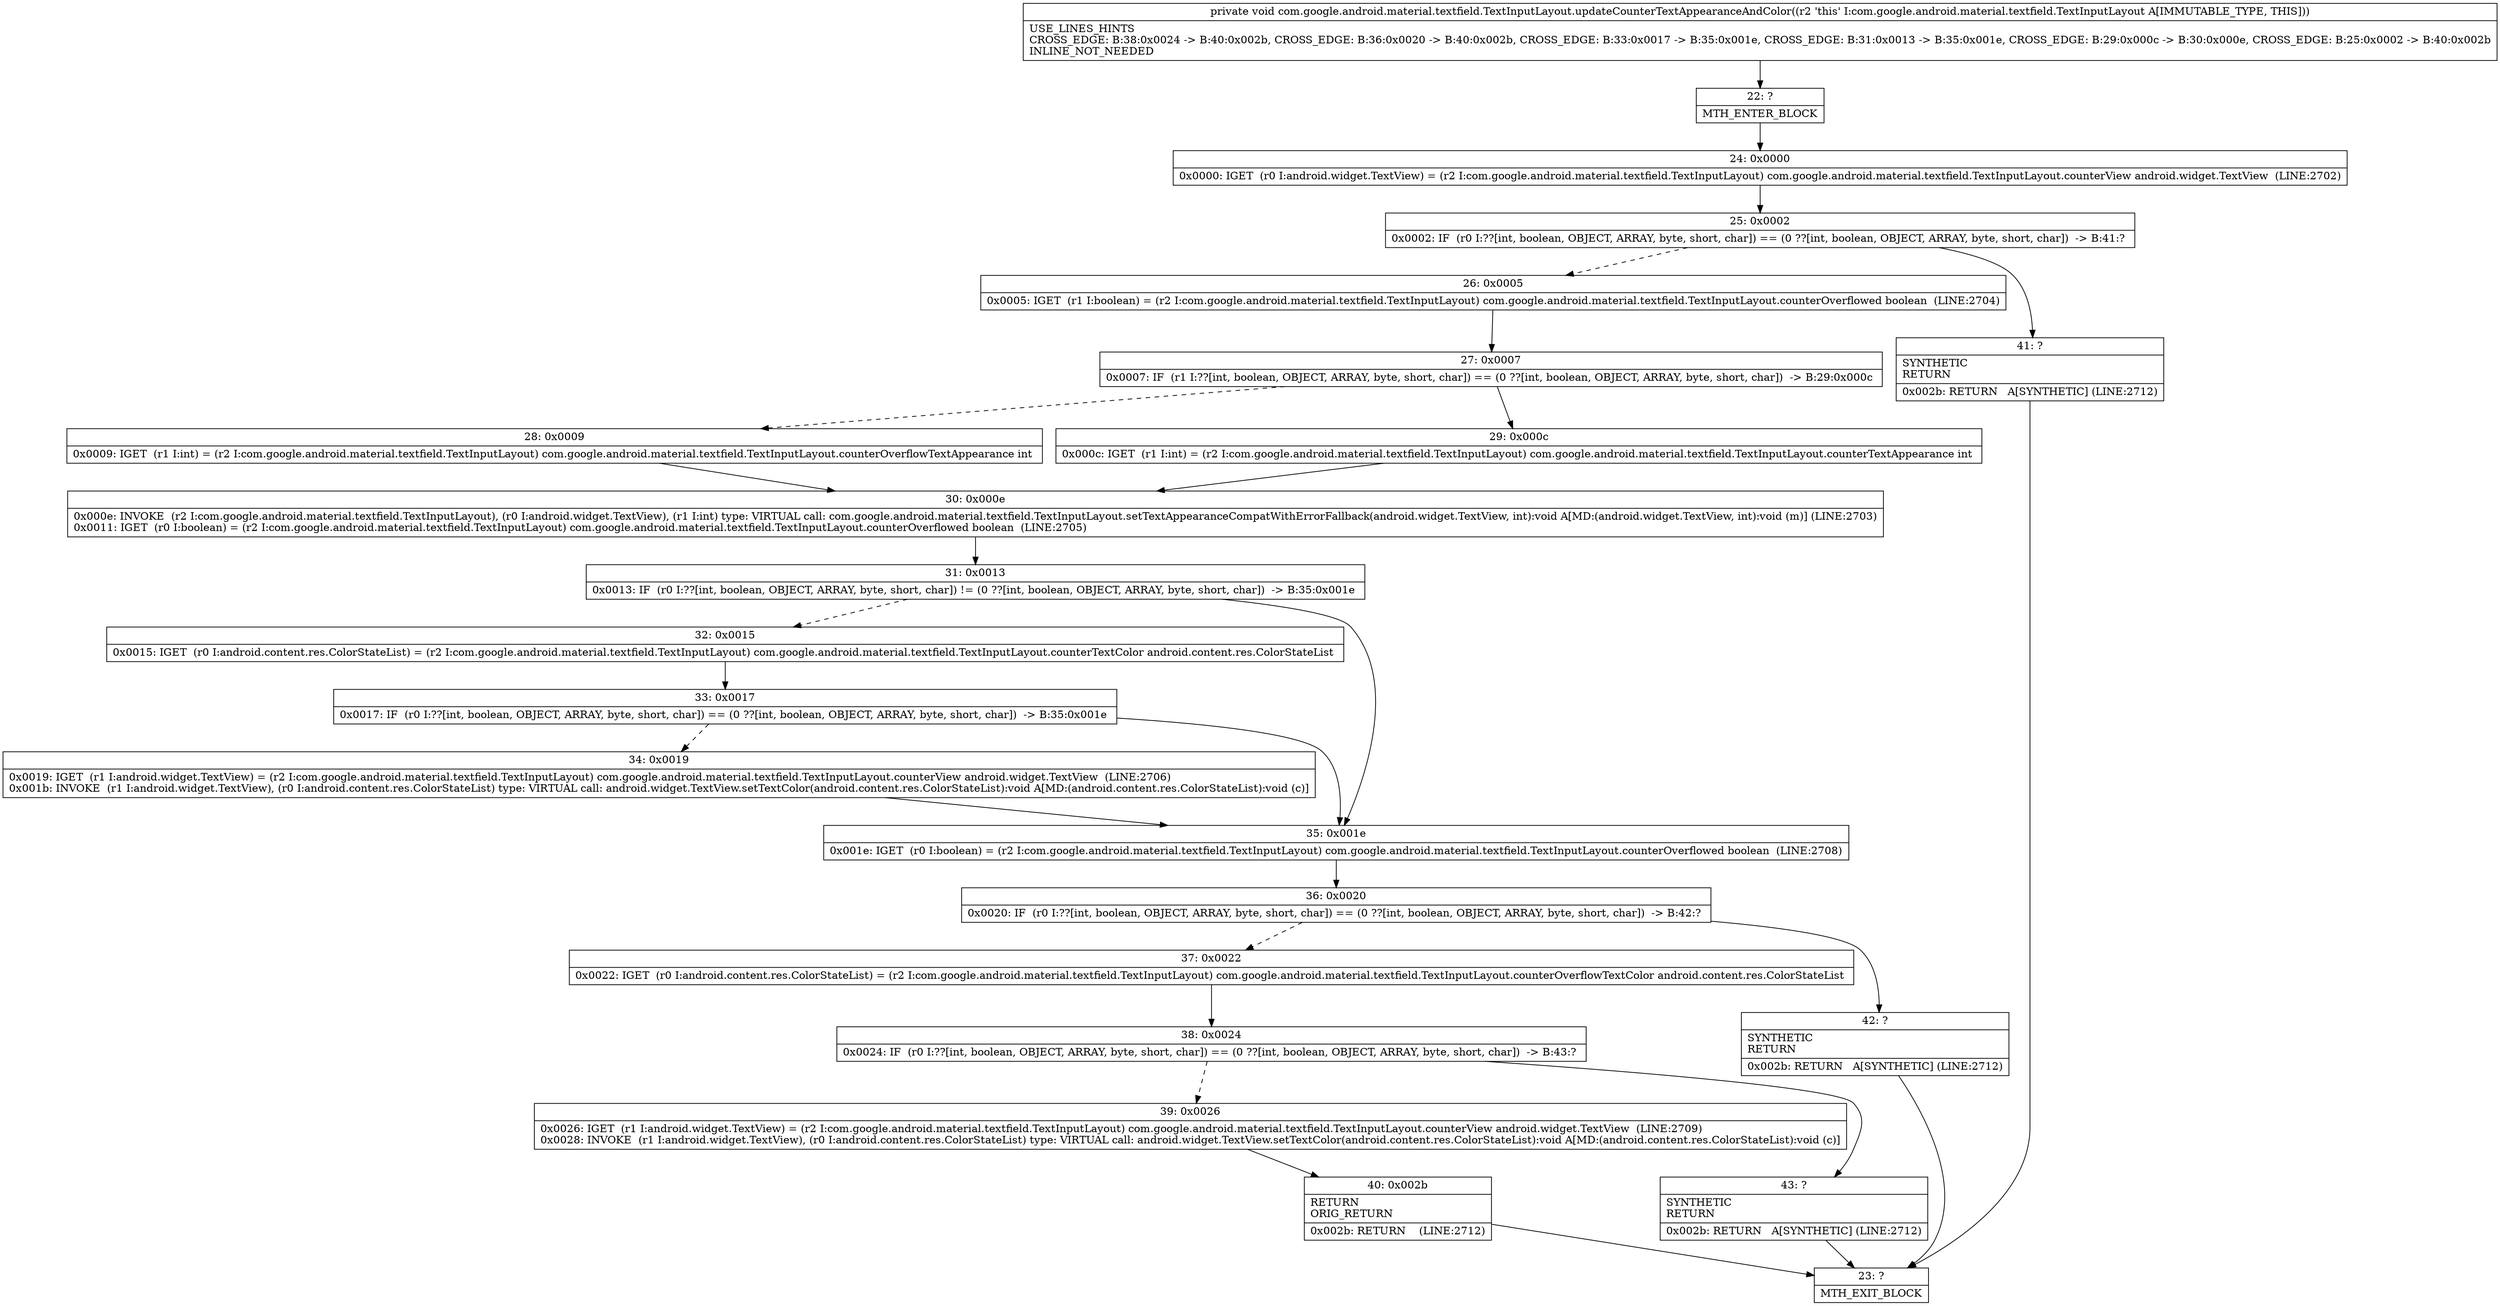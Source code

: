 digraph "CFG forcom.google.android.material.textfield.TextInputLayout.updateCounterTextAppearanceAndColor()V" {
Node_22 [shape=record,label="{22\:\ ?|MTH_ENTER_BLOCK\l}"];
Node_24 [shape=record,label="{24\:\ 0x0000|0x0000: IGET  (r0 I:android.widget.TextView) = (r2 I:com.google.android.material.textfield.TextInputLayout) com.google.android.material.textfield.TextInputLayout.counterView android.widget.TextView  (LINE:2702)\l}"];
Node_25 [shape=record,label="{25\:\ 0x0002|0x0002: IF  (r0 I:??[int, boolean, OBJECT, ARRAY, byte, short, char]) == (0 ??[int, boolean, OBJECT, ARRAY, byte, short, char])  \-\> B:41:? \l}"];
Node_26 [shape=record,label="{26\:\ 0x0005|0x0005: IGET  (r1 I:boolean) = (r2 I:com.google.android.material.textfield.TextInputLayout) com.google.android.material.textfield.TextInputLayout.counterOverflowed boolean  (LINE:2704)\l}"];
Node_27 [shape=record,label="{27\:\ 0x0007|0x0007: IF  (r1 I:??[int, boolean, OBJECT, ARRAY, byte, short, char]) == (0 ??[int, boolean, OBJECT, ARRAY, byte, short, char])  \-\> B:29:0x000c \l}"];
Node_28 [shape=record,label="{28\:\ 0x0009|0x0009: IGET  (r1 I:int) = (r2 I:com.google.android.material.textfield.TextInputLayout) com.google.android.material.textfield.TextInputLayout.counterOverflowTextAppearance int \l}"];
Node_30 [shape=record,label="{30\:\ 0x000e|0x000e: INVOKE  (r2 I:com.google.android.material.textfield.TextInputLayout), (r0 I:android.widget.TextView), (r1 I:int) type: VIRTUAL call: com.google.android.material.textfield.TextInputLayout.setTextAppearanceCompatWithErrorFallback(android.widget.TextView, int):void A[MD:(android.widget.TextView, int):void (m)] (LINE:2703)\l0x0011: IGET  (r0 I:boolean) = (r2 I:com.google.android.material.textfield.TextInputLayout) com.google.android.material.textfield.TextInputLayout.counterOverflowed boolean  (LINE:2705)\l}"];
Node_31 [shape=record,label="{31\:\ 0x0013|0x0013: IF  (r0 I:??[int, boolean, OBJECT, ARRAY, byte, short, char]) != (0 ??[int, boolean, OBJECT, ARRAY, byte, short, char])  \-\> B:35:0x001e \l}"];
Node_32 [shape=record,label="{32\:\ 0x0015|0x0015: IGET  (r0 I:android.content.res.ColorStateList) = (r2 I:com.google.android.material.textfield.TextInputLayout) com.google.android.material.textfield.TextInputLayout.counterTextColor android.content.res.ColorStateList \l}"];
Node_33 [shape=record,label="{33\:\ 0x0017|0x0017: IF  (r0 I:??[int, boolean, OBJECT, ARRAY, byte, short, char]) == (0 ??[int, boolean, OBJECT, ARRAY, byte, short, char])  \-\> B:35:0x001e \l}"];
Node_34 [shape=record,label="{34\:\ 0x0019|0x0019: IGET  (r1 I:android.widget.TextView) = (r2 I:com.google.android.material.textfield.TextInputLayout) com.google.android.material.textfield.TextInputLayout.counterView android.widget.TextView  (LINE:2706)\l0x001b: INVOKE  (r1 I:android.widget.TextView), (r0 I:android.content.res.ColorStateList) type: VIRTUAL call: android.widget.TextView.setTextColor(android.content.res.ColorStateList):void A[MD:(android.content.res.ColorStateList):void (c)]\l}"];
Node_35 [shape=record,label="{35\:\ 0x001e|0x001e: IGET  (r0 I:boolean) = (r2 I:com.google.android.material.textfield.TextInputLayout) com.google.android.material.textfield.TextInputLayout.counterOverflowed boolean  (LINE:2708)\l}"];
Node_36 [shape=record,label="{36\:\ 0x0020|0x0020: IF  (r0 I:??[int, boolean, OBJECT, ARRAY, byte, short, char]) == (0 ??[int, boolean, OBJECT, ARRAY, byte, short, char])  \-\> B:42:? \l}"];
Node_37 [shape=record,label="{37\:\ 0x0022|0x0022: IGET  (r0 I:android.content.res.ColorStateList) = (r2 I:com.google.android.material.textfield.TextInputLayout) com.google.android.material.textfield.TextInputLayout.counterOverflowTextColor android.content.res.ColorStateList \l}"];
Node_38 [shape=record,label="{38\:\ 0x0024|0x0024: IF  (r0 I:??[int, boolean, OBJECT, ARRAY, byte, short, char]) == (0 ??[int, boolean, OBJECT, ARRAY, byte, short, char])  \-\> B:43:? \l}"];
Node_39 [shape=record,label="{39\:\ 0x0026|0x0026: IGET  (r1 I:android.widget.TextView) = (r2 I:com.google.android.material.textfield.TextInputLayout) com.google.android.material.textfield.TextInputLayout.counterView android.widget.TextView  (LINE:2709)\l0x0028: INVOKE  (r1 I:android.widget.TextView), (r0 I:android.content.res.ColorStateList) type: VIRTUAL call: android.widget.TextView.setTextColor(android.content.res.ColorStateList):void A[MD:(android.content.res.ColorStateList):void (c)]\l}"];
Node_40 [shape=record,label="{40\:\ 0x002b|RETURN\lORIG_RETURN\l|0x002b: RETURN    (LINE:2712)\l}"];
Node_23 [shape=record,label="{23\:\ ?|MTH_EXIT_BLOCK\l}"];
Node_43 [shape=record,label="{43\:\ ?|SYNTHETIC\lRETURN\l|0x002b: RETURN   A[SYNTHETIC] (LINE:2712)\l}"];
Node_42 [shape=record,label="{42\:\ ?|SYNTHETIC\lRETURN\l|0x002b: RETURN   A[SYNTHETIC] (LINE:2712)\l}"];
Node_29 [shape=record,label="{29\:\ 0x000c|0x000c: IGET  (r1 I:int) = (r2 I:com.google.android.material.textfield.TextInputLayout) com.google.android.material.textfield.TextInputLayout.counterTextAppearance int \l}"];
Node_41 [shape=record,label="{41\:\ ?|SYNTHETIC\lRETURN\l|0x002b: RETURN   A[SYNTHETIC] (LINE:2712)\l}"];
MethodNode[shape=record,label="{private void com.google.android.material.textfield.TextInputLayout.updateCounterTextAppearanceAndColor((r2 'this' I:com.google.android.material.textfield.TextInputLayout A[IMMUTABLE_TYPE, THIS]))  | USE_LINES_HINTS\lCROSS_EDGE: B:38:0x0024 \-\> B:40:0x002b, CROSS_EDGE: B:36:0x0020 \-\> B:40:0x002b, CROSS_EDGE: B:33:0x0017 \-\> B:35:0x001e, CROSS_EDGE: B:31:0x0013 \-\> B:35:0x001e, CROSS_EDGE: B:29:0x000c \-\> B:30:0x000e, CROSS_EDGE: B:25:0x0002 \-\> B:40:0x002b\lINLINE_NOT_NEEDED\l}"];
MethodNode -> Node_22;Node_22 -> Node_24;
Node_24 -> Node_25;
Node_25 -> Node_26[style=dashed];
Node_25 -> Node_41;
Node_26 -> Node_27;
Node_27 -> Node_28[style=dashed];
Node_27 -> Node_29;
Node_28 -> Node_30;
Node_30 -> Node_31;
Node_31 -> Node_32[style=dashed];
Node_31 -> Node_35;
Node_32 -> Node_33;
Node_33 -> Node_34[style=dashed];
Node_33 -> Node_35;
Node_34 -> Node_35;
Node_35 -> Node_36;
Node_36 -> Node_37[style=dashed];
Node_36 -> Node_42;
Node_37 -> Node_38;
Node_38 -> Node_39[style=dashed];
Node_38 -> Node_43;
Node_39 -> Node_40;
Node_40 -> Node_23;
Node_43 -> Node_23;
Node_42 -> Node_23;
Node_29 -> Node_30;
Node_41 -> Node_23;
}

